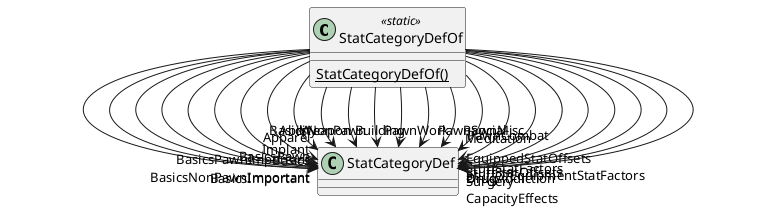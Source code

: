 @startuml
class StatCategoryDefOf <<static>> {
    {static} StatCategoryDefOf()
}
StatCategoryDefOf --> "Basics" StatCategoryDef
StatCategoryDefOf --> "BasicsImportant" StatCategoryDef
StatCategoryDefOf --> "BasicsPawnImportant" StatCategoryDef
StatCategoryDefOf --> "BasicsNonPawnImportant" StatCategoryDef
StatCategoryDefOf --> "BasicsNonPawn" StatCategoryDef
StatCategoryDefOf --> "BasicsPawn" StatCategoryDef
StatCategoryDefOf --> "Apparel" StatCategoryDef
StatCategoryDefOf --> "Implant" StatCategoryDef
StatCategoryDefOf --> "Weapon" StatCategoryDef
StatCategoryDefOf --> "Ability" StatCategoryDef
StatCategoryDefOf --> "Building" StatCategoryDef
StatCategoryDefOf --> "PawnWork" StatCategoryDef
StatCategoryDefOf --> "PawnCombat" StatCategoryDef
StatCategoryDefOf --> "PawnSocial" StatCategoryDef
StatCategoryDefOf --> "PawnMisc" StatCategoryDef
StatCategoryDefOf --> "EquippedStatOffsets" StatCategoryDef
StatCategoryDefOf --> "StuffStatFactors" StatCategoryDef
StatCategoryDefOf --> "StuffStatOffsets" StatCategoryDef
StatCategoryDefOf --> "StuffOfEquipmentStatFactors" StatCategoryDef
StatCategoryDefOf --> "Surgery" StatCategoryDef
StatCategoryDefOf --> "CapacityEffects" StatCategoryDef
StatCategoryDefOf --> "Meditation" StatCategoryDef
StatCategoryDefOf --> "Drug" StatCategoryDef
StatCategoryDefOf --> "DrugAddiction" StatCategoryDef
@enduml
